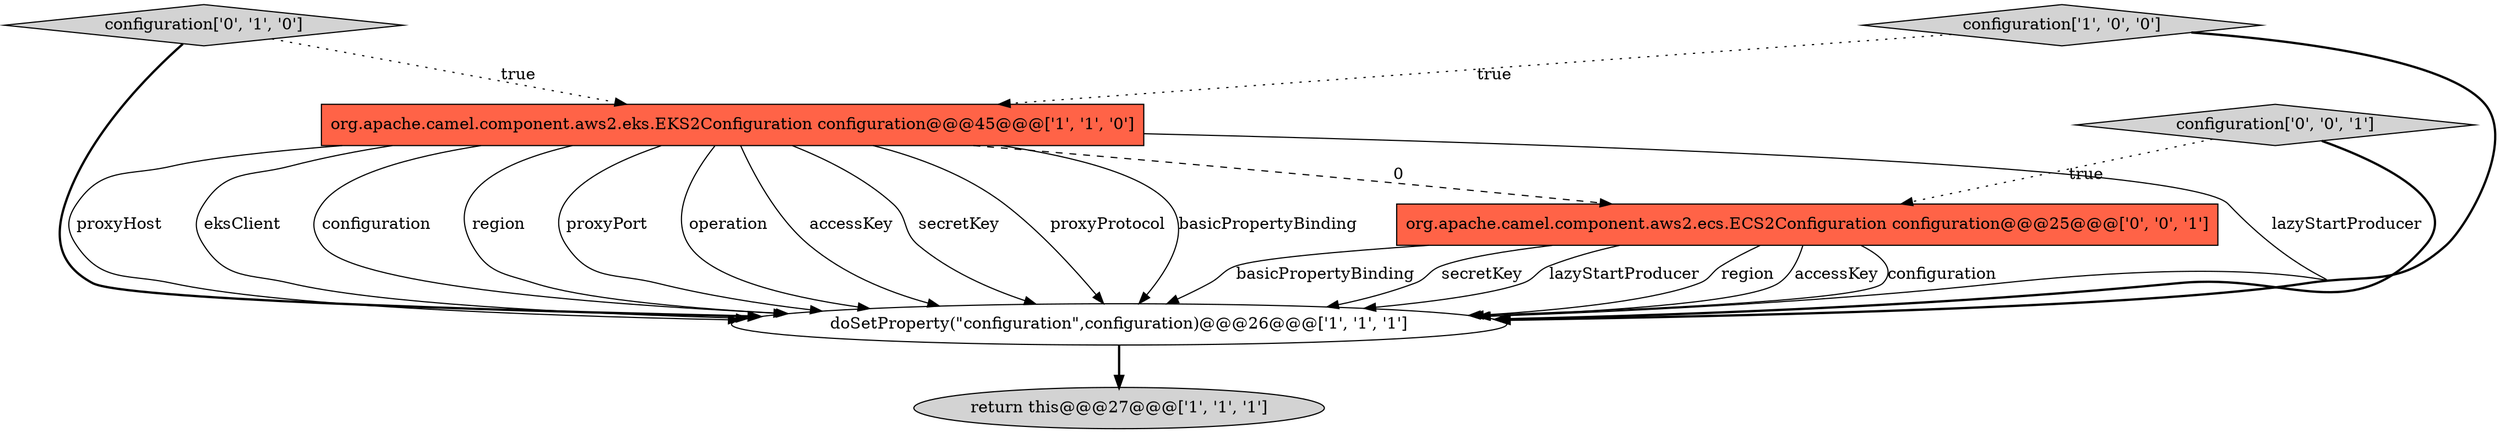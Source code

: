 digraph {
6 [style = filled, label = "org.apache.camel.component.aws2.ecs.ECS2Configuration configuration@@@25@@@['0', '0', '1']", fillcolor = tomato, shape = box image = "AAA0AAABBB3BBB"];
3 [style = filled, label = "doSetProperty(\"configuration\",configuration)@@@26@@@['1', '1', '1']", fillcolor = white, shape = ellipse image = "AAA0AAABBB1BBB"];
4 [style = filled, label = "configuration['0', '1', '0']", fillcolor = lightgray, shape = diamond image = "AAA0AAABBB2BBB"];
1 [style = filled, label = "configuration['1', '0', '0']", fillcolor = lightgray, shape = diamond image = "AAA0AAABBB1BBB"];
0 [style = filled, label = "return this@@@27@@@['1', '1', '1']", fillcolor = lightgray, shape = ellipse image = "AAA0AAABBB1BBB"];
5 [style = filled, label = "configuration['0', '0', '1']", fillcolor = lightgray, shape = diamond image = "AAA0AAABBB3BBB"];
2 [style = filled, label = "org.apache.camel.component.aws2.eks.EKS2Configuration configuration@@@45@@@['1', '1', '0']", fillcolor = tomato, shape = box image = "AAA0AAABBB1BBB"];
5->3 [style = bold, label=""];
4->3 [style = bold, label=""];
2->3 [style = solid, label="proxyProtocol"];
1->3 [style = bold, label=""];
5->6 [style = dotted, label="true"];
6->3 [style = solid, label="accessKey"];
6->3 [style = solid, label="configuration"];
2->3 [style = solid, label="basicPropertyBinding"];
2->3 [style = solid, label="lazyStartProducer"];
2->3 [style = solid, label="proxyHost"];
3->0 [style = bold, label=""];
2->3 [style = solid, label="eksClient"];
2->3 [style = solid, label="configuration"];
2->3 [style = solid, label="region"];
2->3 [style = solid, label="proxyPort"];
6->3 [style = solid, label="basicPropertyBinding"];
6->3 [style = solid, label="secretKey"];
6->3 [style = solid, label="lazyStartProducer"];
2->6 [style = dashed, label="0"];
2->3 [style = solid, label="operation"];
6->3 [style = solid, label="region"];
1->2 [style = dotted, label="true"];
2->3 [style = solid, label="accessKey"];
4->2 [style = dotted, label="true"];
2->3 [style = solid, label="secretKey"];
}
